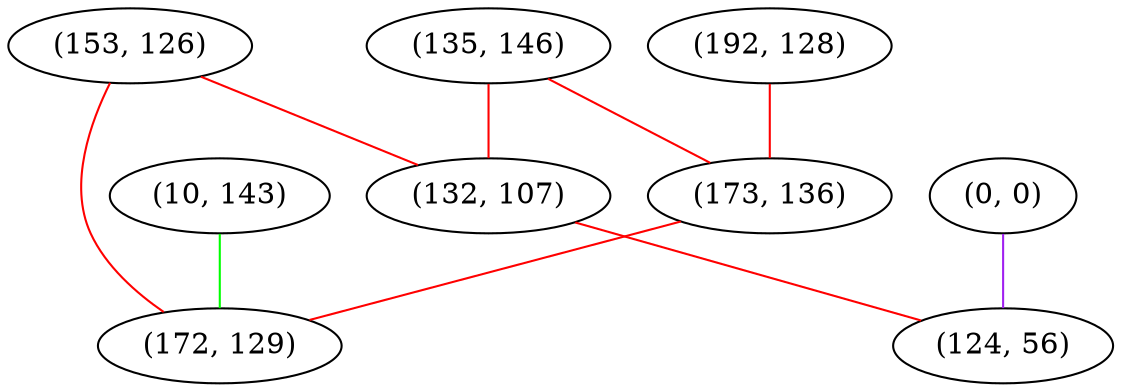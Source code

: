 graph "" {
"(192, 128)";
"(153, 126)";
"(135, 146)";
"(10, 143)";
"(0, 0)";
"(173, 136)";
"(172, 129)";
"(132, 107)";
"(124, 56)";
"(192, 128)" -- "(173, 136)"  [color=red, key=0, weight=1];
"(153, 126)" -- "(172, 129)"  [color=red, key=0, weight=1];
"(153, 126)" -- "(132, 107)"  [color=red, key=0, weight=1];
"(135, 146)" -- "(173, 136)"  [color=red, key=0, weight=1];
"(135, 146)" -- "(132, 107)"  [color=red, key=0, weight=1];
"(10, 143)" -- "(172, 129)"  [color=green, key=0, weight=2];
"(0, 0)" -- "(124, 56)"  [color=purple, key=0, weight=4];
"(173, 136)" -- "(172, 129)"  [color=red, key=0, weight=1];
"(132, 107)" -- "(124, 56)"  [color=red, key=0, weight=1];
}
